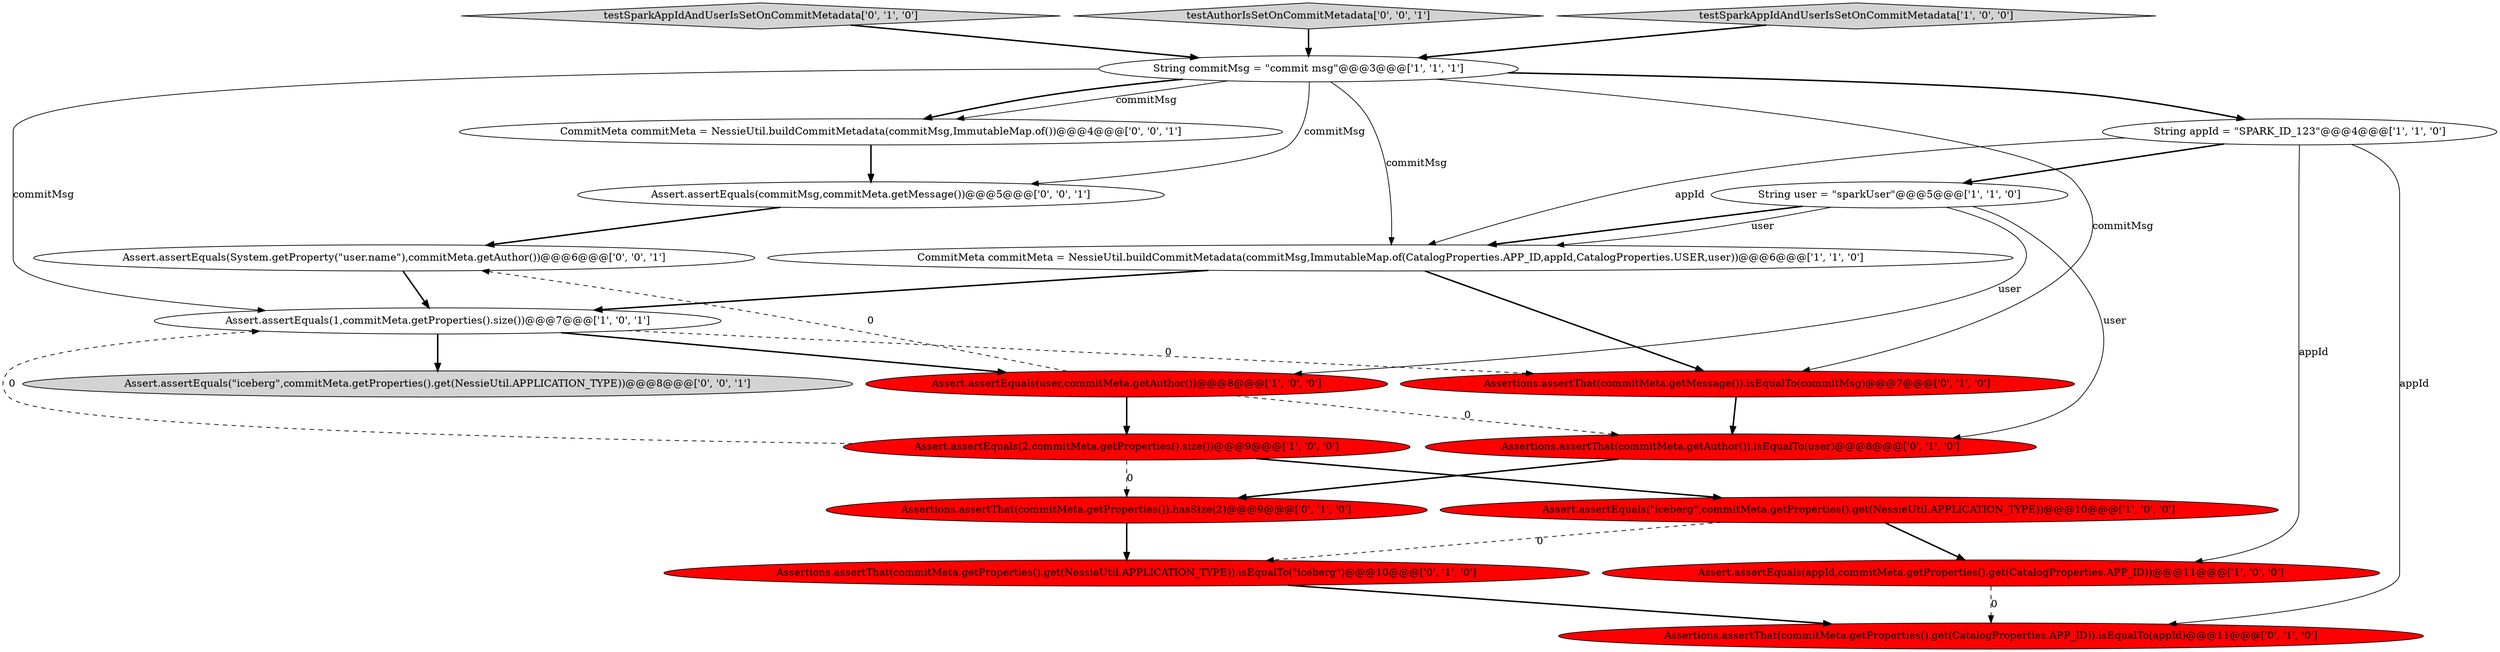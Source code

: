 digraph {
16 [style = filled, label = "Assert.assertEquals(commitMsg,commitMeta.getMessage())@@@5@@@['0', '0', '1']", fillcolor = white, shape = ellipse image = "AAA0AAABBB3BBB"];
15 [style = filled, label = "Assertions.assertThat(commitMeta.getProperties().get(NessieUtil.APPLICATION_TYPE)).isEqualTo(\"iceberg\")@@@10@@@['0', '1', '0']", fillcolor = red, shape = ellipse image = "AAA1AAABBB2BBB"];
10 [style = filled, label = "testSparkAppIdAndUserIsSetOnCommitMetadata['0', '1', '0']", fillcolor = lightgray, shape = diamond image = "AAA0AAABBB2BBB"];
18 [style = filled, label = "testAuthorIsSetOnCommitMetadata['0', '0', '1']", fillcolor = lightgray, shape = diamond image = "AAA0AAABBB3BBB"];
8 [style = filled, label = "String appId = \"SPARK_ID_123\"@@@4@@@['1', '1', '0']", fillcolor = white, shape = ellipse image = "AAA0AAABBB1BBB"];
3 [style = filled, label = "testSparkAppIdAndUserIsSetOnCommitMetadata['1', '0', '0']", fillcolor = lightgray, shape = diamond image = "AAA0AAABBB1BBB"];
0 [style = filled, label = "Assert.assertEquals(1,commitMeta.getProperties().size())@@@7@@@['1', '0', '1']", fillcolor = white, shape = ellipse image = "AAA0AAABBB1BBB"];
1 [style = filled, label = "String commitMsg = \"commit msg\"@@@3@@@['1', '1', '1']", fillcolor = white, shape = ellipse image = "AAA0AAABBB1BBB"];
4 [style = filled, label = "Assert.assertEquals(2,commitMeta.getProperties().size())@@@9@@@['1', '0', '0']", fillcolor = red, shape = ellipse image = "AAA1AAABBB1BBB"];
14 [style = filled, label = "Assertions.assertThat(commitMeta.getAuthor()).isEqualTo(user)@@@8@@@['0', '1', '0']", fillcolor = red, shape = ellipse image = "AAA1AAABBB2BBB"];
5 [style = filled, label = "Assert.assertEquals(user,commitMeta.getAuthor())@@@8@@@['1', '0', '0']", fillcolor = red, shape = ellipse image = "AAA1AAABBB1BBB"];
20 [style = filled, label = "CommitMeta commitMeta = NessieUtil.buildCommitMetadata(commitMsg,ImmutableMap.of())@@@4@@@['0', '0', '1']", fillcolor = white, shape = ellipse image = "AAA0AAABBB3BBB"];
11 [style = filled, label = "Assertions.assertThat(commitMeta.getMessage()).isEqualTo(commitMsg)@@@7@@@['0', '1', '0']", fillcolor = red, shape = ellipse image = "AAA1AAABBB2BBB"];
17 [style = filled, label = "Assert.assertEquals(System.getProperty(\"user.name\"),commitMeta.getAuthor())@@@6@@@['0', '0', '1']", fillcolor = white, shape = ellipse image = "AAA0AAABBB3BBB"];
2 [style = filled, label = "Assert.assertEquals(appId,commitMeta.getProperties().get(CatalogProperties.APP_ID))@@@11@@@['1', '0', '0']", fillcolor = red, shape = ellipse image = "AAA1AAABBB1BBB"];
6 [style = filled, label = "CommitMeta commitMeta = NessieUtil.buildCommitMetadata(commitMsg,ImmutableMap.of(CatalogProperties.APP_ID,appId,CatalogProperties.USER,user))@@@6@@@['1', '1', '0']", fillcolor = white, shape = ellipse image = "AAA0AAABBB1BBB"];
12 [style = filled, label = "Assertions.assertThat(commitMeta.getProperties()).hasSize(2)@@@9@@@['0', '1', '0']", fillcolor = red, shape = ellipse image = "AAA1AAABBB2BBB"];
13 [style = filled, label = "Assertions.assertThat(commitMeta.getProperties().get(CatalogProperties.APP_ID)).isEqualTo(appId)@@@11@@@['0', '1', '0']", fillcolor = red, shape = ellipse image = "AAA1AAABBB2BBB"];
19 [style = filled, label = "Assert.assertEquals(\"iceberg\",commitMeta.getProperties().get(NessieUtil.APPLICATION_TYPE))@@@8@@@['0', '0', '1']", fillcolor = lightgray, shape = ellipse image = "AAA0AAABBB3BBB"];
9 [style = filled, label = "Assert.assertEquals(\"iceberg\",commitMeta.getProperties().get(NessieUtil.APPLICATION_TYPE))@@@10@@@['1', '0', '0']", fillcolor = red, shape = ellipse image = "AAA1AAABBB1BBB"];
7 [style = filled, label = "String user = \"sparkUser\"@@@5@@@['1', '1', '0']", fillcolor = white, shape = ellipse image = "AAA0AAABBB1BBB"];
4->9 [style = bold, label=""];
1->0 [style = solid, label="commitMsg"];
15->13 [style = bold, label=""];
5->14 [style = dashed, label="0"];
1->8 [style = bold, label=""];
3->1 [style = bold, label=""];
8->13 [style = solid, label="appId"];
11->14 [style = bold, label=""];
9->2 [style = bold, label=""];
0->19 [style = bold, label=""];
1->6 [style = solid, label="commitMsg"];
12->15 [style = bold, label=""];
8->6 [style = solid, label="appId"];
4->0 [style = dashed, label="0"];
1->20 [style = bold, label=""];
7->6 [style = solid, label="user"];
0->11 [style = dashed, label="0"];
6->0 [style = bold, label=""];
7->14 [style = solid, label="user"];
16->17 [style = bold, label=""];
7->5 [style = solid, label="user"];
8->2 [style = solid, label="appId"];
8->7 [style = bold, label=""];
4->12 [style = dashed, label="0"];
17->0 [style = bold, label=""];
20->16 [style = bold, label=""];
5->17 [style = dashed, label="0"];
18->1 [style = bold, label=""];
9->15 [style = dashed, label="0"];
2->13 [style = dashed, label="0"];
6->11 [style = bold, label=""];
14->12 [style = bold, label=""];
5->4 [style = bold, label=""];
7->6 [style = bold, label=""];
1->16 [style = solid, label="commitMsg"];
1->20 [style = solid, label="commitMsg"];
10->1 [style = bold, label=""];
1->11 [style = solid, label="commitMsg"];
0->5 [style = bold, label=""];
}
